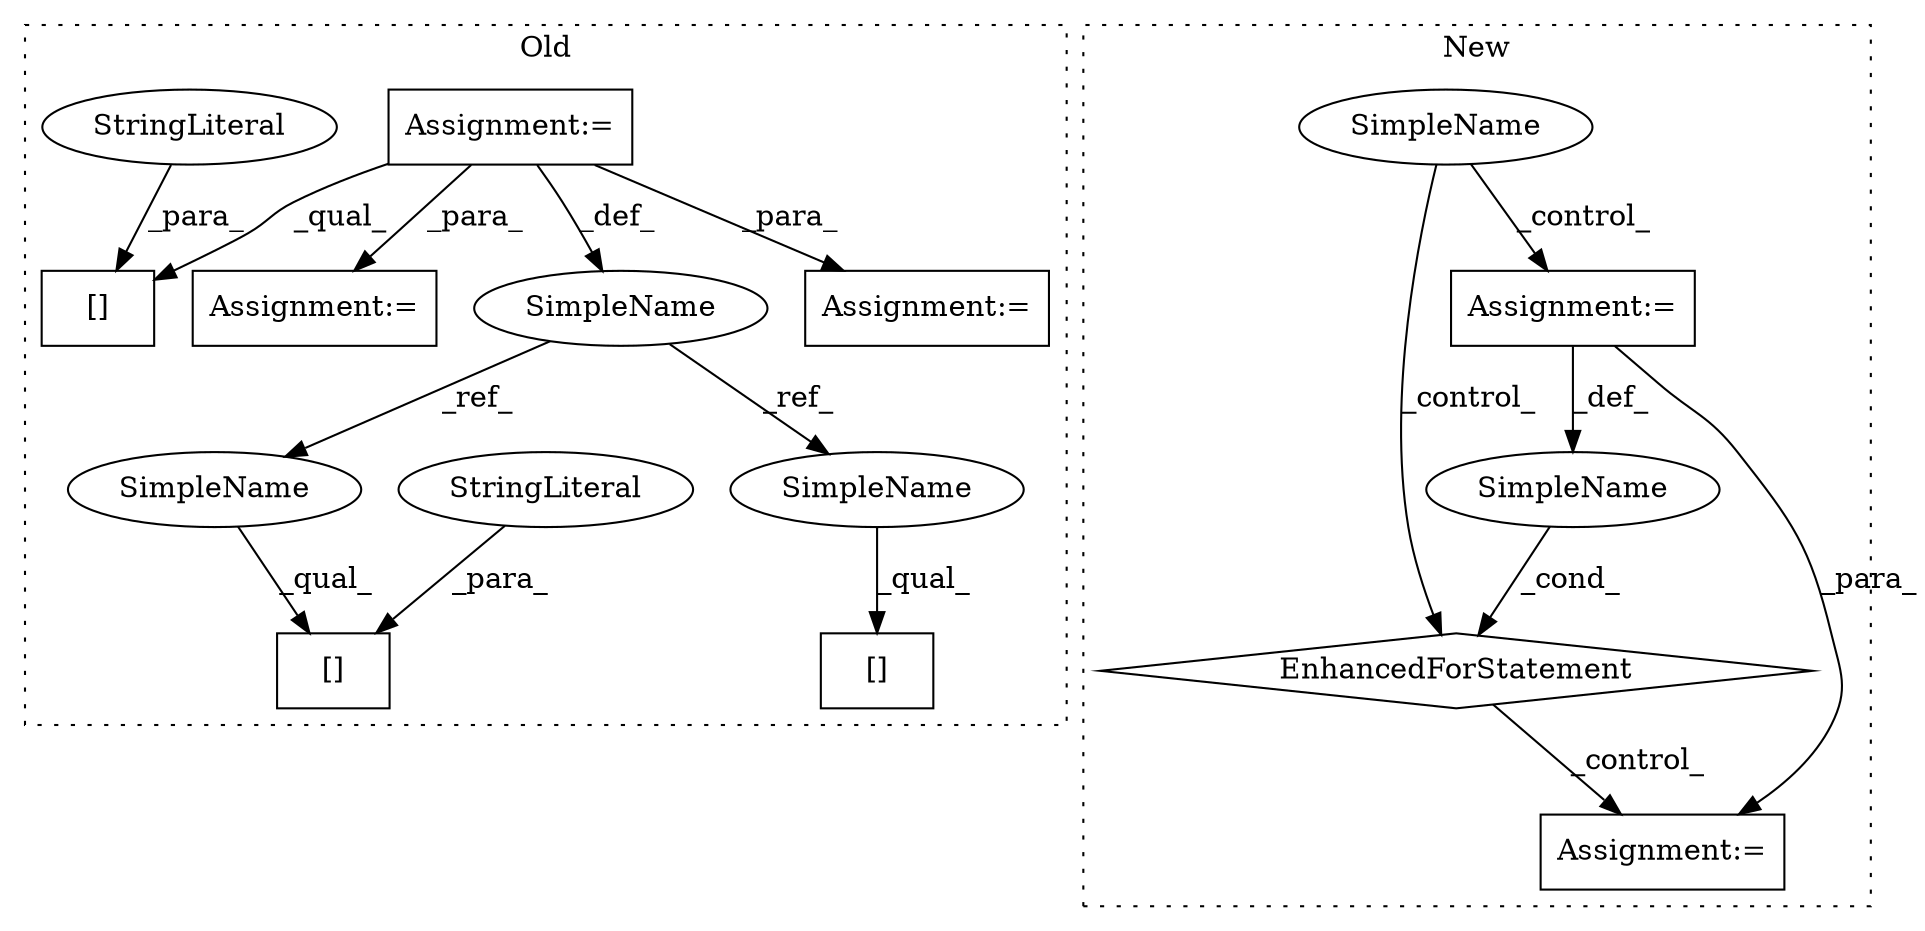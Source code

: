 digraph G {
subgraph cluster0 {
1 [label="[]" a="2" s="1614,1648" l="9,1" shape="box"];
6 [label="StringLiteral" a="45" s="1623" l="25" shape="ellipse"];
7 [label="Assignment:=" a="7" s="1493" l="21" shape="box"];
8 [label="Assignment:=" a="7" s="1609" l="1" shape="box"];
9 [label="[]" a="2" s="1400,1431" l="2,1" shape="box"];
10 [label="StringLiteral" a="45" s="1402" l="29" shape="ellipse"];
11 [label="Assignment:=" a="7" s="1563" l="1" shape="box"];
12 [label="[]" a="2" s="1673,1707" l="9,1" shape="box"];
13 [label="SimpleName" a="42" s="1371" l="8" shape="ellipse"];
15 [label="SimpleName" a="42" s="1614" l="8" shape="ellipse"];
16 [label="SimpleName" a="42" s="1673" l="8" shape="ellipse"];
label = "Old";
style="dotted";
}
subgraph cluster1 {
2 [label="EnhancedForStatement" a="70" s="1000,1082" l="57,2" shape="diamond"];
3 [label="Assignment:=" a="7" s="1000,1082" l="57,2" shape="box"];
4 [label="Assignment:=" a="7" s="1118" l="2" shape="box"];
5 [label="SimpleName" a="42" s="1064" l="4" shape="ellipse"];
14 [label="SimpleName" a="42" s="" l="" shape="ellipse"];
label = "New";
style="dotted";
}
2 -> 4 [label="_control_"];
3 -> 4 [label="_para_"];
3 -> 5 [label="_def_"];
5 -> 2 [label="_cond_"];
6 -> 1 [label="_para_"];
7 -> 13 [label="_def_"];
7 -> 8 [label="_para_"];
7 -> 9 [label="_qual_"];
7 -> 11 [label="_para_"];
10 -> 9 [label="_para_"];
13 -> 15 [label="_ref_"];
13 -> 16 [label="_ref_"];
14 -> 3 [label="_control_"];
14 -> 2 [label="_control_"];
15 -> 1 [label="_qual_"];
16 -> 12 [label="_qual_"];
}